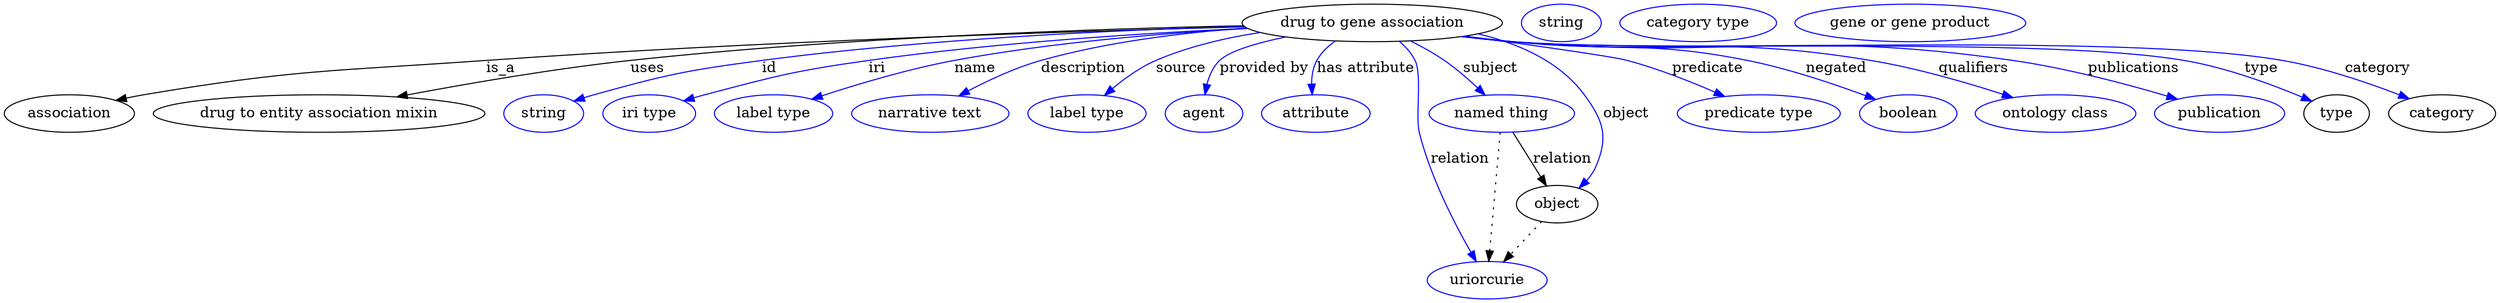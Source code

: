 digraph {
	graph [bb="0,0,1963,283"];
	node [label="\N"];
	"drug to gene association"	[height=0.5,
		label="drug to gene association",
		pos="1063,265",
		width=2.69];
	association	[height=0.5,
		pos="50.046,178",
		width=1.3902];
	"drug to gene association" -> association	[label=is_a,
		lp="384.05,221.5",
		pos="e,86.638,190.32 968.02,261.41 834.83,257.27 585.13,247.66 373.05,229 255.69,218.68 225.49,219.46 110.05,196 105.63,195.1 101.06,\
194.05 96.512,192.91"];
	"drug to entity association mixin"	[height=0.5,
		pos="242.05,178",
		width=3.4303];
	"drug to gene association" -> "drug to entity association mixin"	[label=uses,
		lp="499.05,221.5",
		pos="e,302.31,193.77 967.1,262.29 852.45,259.3 655.03,251.13 487.05,229 427.55,221.16 360.88,207.21 312.12,196.03"];
	id	[color=blue,
		height=0.5,
		label=string,
		pos="414.05,178",
		width=0.84854];
	"drug to gene association" -> id	[color=blue,
		label=id,
		lp="595.55,221.5",
		pos="e,437.49,189.72 967.84,261.54 871.95,257.99 719.99,249.43 590.05,229 528.6,219.34 513.09,215.56 454.05,196 451.66,195.21 449.23,\
194.34 446.79,193.42",
		style=solid];
	iri	[color=blue,
		height=0.5,
		label="iri type",
		pos="499.05,178",
		width=1.011];
	"drug to gene association" -> iri	[color=blue,
		label=iri,
		lp="681.55,221.5",
		pos="e,527.1,189.9 970,259.76 891.07,255.17 775.05,246.09 675.05,229 616.29,218.96 601.97,213.69 545.05,196 542.3,195.15 539.48,194.22 \
536.65,193.26",
		style=solid];
	name	[color=blue,
		height=0.5,
		label="label type",
		pos="599.05,178",
		width=1.2638];
	"drug to gene association" -> name	[color=blue,
		label=name,
		lp="759.55,221.5",
		pos="e,629.03,191.54 971.06,259.35 906.85,254.78 819.47,245.92 744.05,229 707.56,220.81 667.46,206.56 638.7,195.36",
		style=solid];
	description	[color=blue,
		height=0.5,
		label="narrative text",
		pos="720.05,178",
		width=1.6068];
	"drug to gene association" -> description	[color=blue,
		label=description,
		lp="843.55,221.5",
		pos="e,743.47,194.62 971.62,258.99 923.51,254.43 864.07,245.69 813.05,229 791.68,222.01 769.45,210.24 752.08,199.88",
		style=solid];
	source	[color=blue,
		height=0.5,
		label="label type",
		pos="841.05,178",
		width=1.2638];
	"drug to gene association" -> source	[color=blue,
		label=source,
		lp="919.05,221.5",
		pos="e,856.33,195.37 983.47,254.66 956.37,249.47 926.52,241.42 901.05,229 887.45,222.37 874.31,212.02 863.81,202.46",
		style=solid];
	"provided by"	[color=blue,
		height=0.5,
		label=agent,
		pos="934.05,178",
		width=0.83048];
	"drug to gene association" -> "provided by"	[color=blue,
		label="provided by",
		lp="983.05,221.5",
		pos="e,935.57,196.39 991.04,252.92 975.98,247.73 961.28,240.13 950.05,229 943.88,222.89 940.08,214.4 937.75,206.15",
		style=solid];
	"has attribute"	[color=blue,
		height=0.5,
		label=attribute,
		pos="1022,178",
		width=1.1193];
	"drug to gene association" -> "has attribute"	[color=blue,
		label="has attribute",
		lp="1056.5,221.5",
		pos="e,1019.1,195.98 1037.6,247.35 1031.8,242.21 1026.3,236.03 1023,229 1019.8,221.97 1018.7,213.75 1018.6,206.03",
		style=solid];
	subject	[color=blue,
		height=0.5,
		label="named thing",
		pos="1173,178",
		width=1.5346];
	"drug to gene association" -> subject	[color=blue,
		label=subject,
		lp="1155.5,221.5",
		pos="e,1156.4,195.55 1090.8,247.63 1099.7,242.03 1109.5,235.53 1118,229 1128.6,220.92 1139.6,211.24 1148.9,202.55",
		style=solid];
	predicate	[color=blue,
		height=0.5,
		label="predicate type",
		pos="1376,178",
		width=1.679];
	"drug to gene association" -> predicate	[color=blue,
		label=predicate,
		lp="1340,221.5",
		pos="e,1351.2,194.42 1133.4,252.62 1195.7,242.51 1277.2,229.29 1278,229 1300.4,221.67 1323.9,209.82 1342.3,199.49",
		style=solid];
	relation	[color=blue,
		height=0.5,
		label=uriorcurie,
		pos="1160,18",
		width=1.2638];
	"drug to gene association" -> relation	[color=blue,
		label=relation,
		lp="1141,134.5",
		pos="e,1153.3,36.216 1078.2,247.09 1082.5,241.61 1086.9,235.32 1090,229 1104.2,200.54 1099.4,190.31 1109,160 1121.8,119.79 1138.9,73.971 \
1149.7,45.767",
		style=solid];
	negated	[color=blue,
		height=0.5,
		label=boolean,
		pos="1493,178",
		width=1.0652];
	"drug to gene association" -> negated	[color=blue,
		label=negated,
		lp="1436.5,221.5",
		pos="e,1467.7,191.82 1131.6,252.18 1143.7,250.3 1156.2,248.48 1168,247 1257,235.83 1281.8,250 1369,229 1400.3,221.47 1434.1,207.44 1458.5,\
196.15",
		style=solid];
	qualifiers	[color=blue,
		height=0.5,
		label="ontology class",
		pos="1611,178",
		width=1.7151];
	"drug to gene association" -> qualifiers	[color=blue,
		label=qualifiers,
		lp="1542.5,221.5",
		pos="e,1577.4,193.12 1130.7,252.03 1143.1,250.13 1155.9,248.35 1168,247 1298.2,232.52 1333.6,254.04 1462,229 1498.6,221.87 1538.6,208.12 \
1567.9,196.84",
		style=solid];
	publications	[color=blue,
		height=0.5,
		label=publication,
		pos="1741,178",
		width=1.3902];
	"drug to gene association" -> publications	[color=blue,
		label=publications,
		lp="1667.5,221.5",
		pos="e,1707.6,191.52 1130.1,251.95 1142.7,250.03 1155.7,248.27 1168,247 1346.8,228.61 1394.8,258.71 1572,229 1615.9,221.66 1664.3,206.56 \
1698.1,194.87",
		style=solid];
	type	[height=0.5,
		pos="1836,178",
		width=0.75];
	"drug to gene association" -> type	[color=blue,
		label=type,
		lp="1769,221.5",
		pos="e,1815,189.79 1129.8,251.89 1142.5,249.96 1155.6,248.21 1168,247 1286.9,235.44 1587.7,250.84 1705,229 1740.9,222.33 1779.7,206.33 \
1805.7,194.22",
		style=solid];
	category	[height=0.5,
		pos="1922,178",
		width=1.1374];
	"drug to gene association" -> category	[color=blue,
		label=category,
		lp="1862.5,221.5",
		pos="e,1895.2,191.71 1129.5,251.89 1142.3,249.95 1155.5,248.19 1168,247 1304.6,234.01 1650.3,254.85 1785,229 1820.4,222.22 1858.7,207.57 \
1885.8,195.87",
		style=solid];
	object	[height=0.5,
		pos="1220,91",
		width=0.9027];
	"drug to gene association" -> object	[color=blue,
		label=object,
		lp="1270,178",
		pos="e,1234.6,107.14 1139.3,253.84 1175.1,244.85 1214.8,227.92 1237,196 1254.7,170.64 1255.8,156.36 1246,127 1244.7,123.07 1242.8,119.22 \
1240.6,115.6",
		style=solid];
	subject -> relation	[pos="e,1161.5,36.188 1171.6,159.79 1169.4,132.48 1165,78.994 1162.3,46.38",
		style=dotted];
	subject -> object	[label=relation,
		lp="1221,134.5",
		pos="e,1210.9,108.47 1182.3,160.21 1189.1,148.02 1198.3,131.32 1206,117.49"];
	association_type	[color=blue,
		height=0.5,
		label=string,
		pos="1208,265",
		width=0.84854];
	association_category	[color=blue,
		height=0.5,
		label="category type",
		pos="1315,265",
		width=1.6249];
	object -> relation	[pos="e,1173.7,35.205 1206.7,74.243 1199,65.088 1189.1,53.364 1180.4,43.074",
		style=dotted];
	"drug to gene association_object"	[color=blue,
		height=0.5,
		label="gene or gene product",
		pos="1477,265",
		width=2.3651];
}
